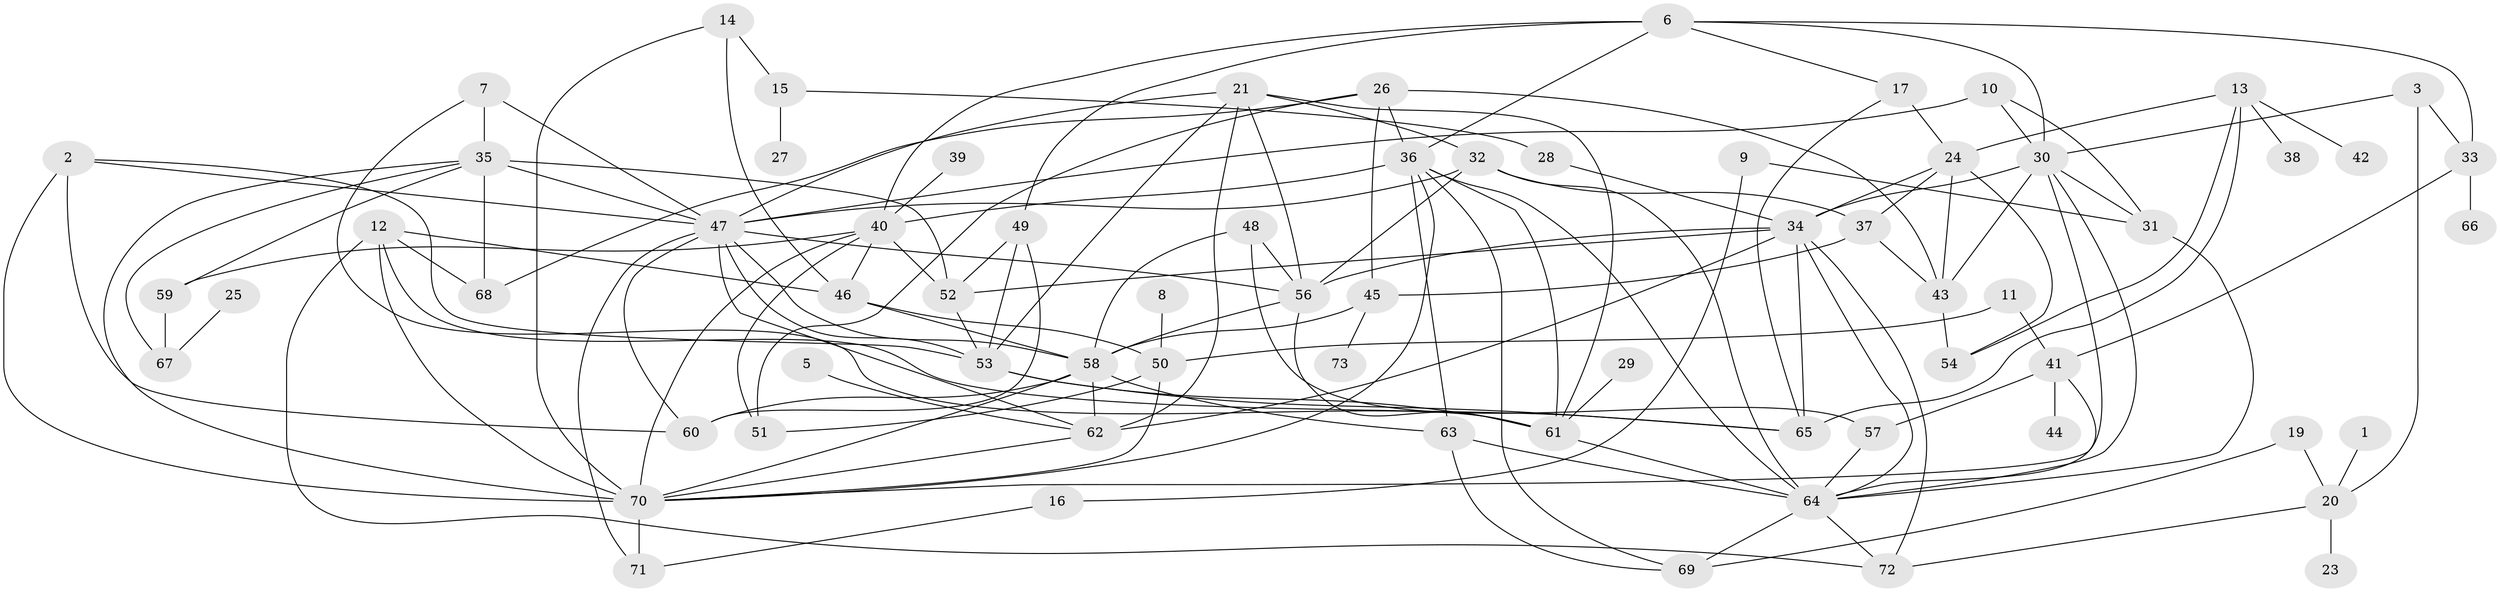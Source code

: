 // original degree distribution, {3: 0.2620689655172414, 1: 0.15172413793103448, 7: 0.027586206896551724, 2: 0.2, 9: 0.013793103448275862, 4: 0.15172413793103448, 8: 0.006896551724137931, 6: 0.034482758620689655, 5: 0.12413793103448276, 0: 0.027586206896551724}
// Generated by graph-tools (version 1.1) at 2025/00/03/09/25 03:00:55]
// undirected, 69 vertices, 144 edges
graph export_dot {
graph [start="1"]
  node [color=gray90,style=filled];
  1;
  2;
  3;
  5;
  6;
  7;
  8;
  9;
  10;
  11;
  12;
  13;
  14;
  15;
  16;
  17;
  19;
  20;
  21;
  23;
  24;
  25;
  26;
  27;
  28;
  29;
  30;
  31;
  32;
  33;
  34;
  35;
  36;
  37;
  38;
  39;
  40;
  41;
  42;
  43;
  44;
  45;
  46;
  47;
  48;
  49;
  50;
  51;
  52;
  53;
  54;
  56;
  57;
  58;
  59;
  60;
  61;
  62;
  63;
  64;
  65;
  66;
  67;
  68;
  69;
  70;
  71;
  72;
  73;
  1 -- 20 [weight=1.0];
  2 -- 47 [weight=1.0];
  2 -- 53 [weight=1.0];
  2 -- 60 [weight=1.0];
  2 -- 70 [weight=2.0];
  3 -- 20 [weight=1.0];
  3 -- 30 [weight=1.0];
  3 -- 33 [weight=1.0];
  5 -- 62 [weight=1.0];
  6 -- 17 [weight=1.0];
  6 -- 30 [weight=1.0];
  6 -- 33 [weight=1.0];
  6 -- 36 [weight=1.0];
  6 -- 40 [weight=1.0];
  6 -- 49 [weight=1.0];
  7 -- 35 [weight=1.0];
  7 -- 47 [weight=1.0];
  7 -- 61 [weight=1.0];
  8 -- 50 [weight=1.0];
  9 -- 16 [weight=1.0];
  9 -- 31 [weight=1.0];
  10 -- 30 [weight=1.0];
  10 -- 31 [weight=1.0];
  10 -- 47 [weight=1.0];
  11 -- 41 [weight=1.0];
  11 -- 50 [weight=1.0];
  12 -- 46 [weight=1.0];
  12 -- 65 [weight=1.0];
  12 -- 68 [weight=1.0];
  12 -- 70 [weight=1.0];
  12 -- 72 [weight=1.0];
  13 -- 24 [weight=1.0];
  13 -- 38 [weight=1.0];
  13 -- 42 [weight=1.0];
  13 -- 54 [weight=1.0];
  13 -- 65 [weight=1.0];
  14 -- 15 [weight=1.0];
  14 -- 46 [weight=1.0];
  14 -- 70 [weight=1.0];
  15 -- 27 [weight=1.0];
  15 -- 28 [weight=1.0];
  16 -- 71 [weight=1.0];
  17 -- 24 [weight=1.0];
  17 -- 65 [weight=1.0];
  19 -- 20 [weight=1.0];
  19 -- 69 [weight=1.0];
  20 -- 23 [weight=1.0];
  20 -- 72 [weight=1.0];
  21 -- 32 [weight=1.0];
  21 -- 47 [weight=1.0];
  21 -- 53 [weight=1.0];
  21 -- 56 [weight=2.0];
  21 -- 61 [weight=1.0];
  21 -- 62 [weight=2.0];
  24 -- 34 [weight=2.0];
  24 -- 37 [weight=1.0];
  24 -- 43 [weight=1.0];
  24 -- 54 [weight=1.0];
  25 -- 67 [weight=1.0];
  26 -- 36 [weight=1.0];
  26 -- 43 [weight=2.0];
  26 -- 45 [weight=1.0];
  26 -- 51 [weight=1.0];
  26 -- 68 [weight=1.0];
  28 -- 34 [weight=1.0];
  29 -- 61 [weight=1.0];
  30 -- 31 [weight=1.0];
  30 -- 34 [weight=1.0];
  30 -- 43 [weight=2.0];
  30 -- 64 [weight=1.0];
  30 -- 70 [weight=1.0];
  31 -- 64 [weight=1.0];
  32 -- 37 [weight=1.0];
  32 -- 47 [weight=1.0];
  32 -- 56 [weight=1.0];
  32 -- 64 [weight=1.0];
  33 -- 41 [weight=1.0];
  33 -- 66 [weight=1.0];
  34 -- 52 [weight=1.0];
  34 -- 56 [weight=2.0];
  34 -- 62 [weight=2.0];
  34 -- 64 [weight=1.0];
  34 -- 65 [weight=1.0];
  34 -- 72 [weight=1.0];
  35 -- 47 [weight=1.0];
  35 -- 52 [weight=2.0];
  35 -- 59 [weight=1.0];
  35 -- 67 [weight=1.0];
  35 -- 68 [weight=1.0];
  35 -- 70 [weight=1.0];
  36 -- 40 [weight=1.0];
  36 -- 61 [weight=1.0];
  36 -- 63 [weight=1.0];
  36 -- 64 [weight=1.0];
  36 -- 69 [weight=1.0];
  36 -- 70 [weight=1.0];
  37 -- 43 [weight=1.0];
  37 -- 45 [weight=1.0];
  39 -- 40 [weight=1.0];
  40 -- 46 [weight=1.0];
  40 -- 51 [weight=1.0];
  40 -- 52 [weight=2.0];
  40 -- 59 [weight=1.0];
  40 -- 70 [weight=1.0];
  41 -- 44 [weight=1.0];
  41 -- 57 [weight=1.0];
  41 -- 64 [weight=1.0];
  43 -- 54 [weight=1.0];
  45 -- 58 [weight=1.0];
  45 -- 73 [weight=1.0];
  46 -- 50 [weight=1.0];
  46 -- 58 [weight=1.0];
  47 -- 53 [weight=1.0];
  47 -- 56 [weight=1.0];
  47 -- 58 [weight=1.0];
  47 -- 60 [weight=1.0];
  47 -- 62 [weight=1.0];
  47 -- 71 [weight=1.0];
  48 -- 56 [weight=1.0];
  48 -- 57 [weight=1.0];
  48 -- 58 [weight=1.0];
  49 -- 52 [weight=1.0];
  49 -- 53 [weight=1.0];
  49 -- 60 [weight=1.0];
  50 -- 51 [weight=1.0];
  50 -- 70 [weight=1.0];
  52 -- 53 [weight=1.0];
  53 -- 61 [weight=1.0];
  53 -- 65 [weight=1.0];
  56 -- 58 [weight=1.0];
  56 -- 61 [weight=2.0];
  57 -- 64 [weight=1.0];
  58 -- 60 [weight=1.0];
  58 -- 62 [weight=1.0];
  58 -- 63 [weight=1.0];
  58 -- 70 [weight=1.0];
  59 -- 67 [weight=1.0];
  61 -- 64 [weight=2.0];
  62 -- 70 [weight=1.0];
  63 -- 64 [weight=1.0];
  63 -- 69 [weight=1.0];
  64 -- 69 [weight=1.0];
  64 -- 72 [weight=1.0];
  70 -- 71 [weight=1.0];
}
